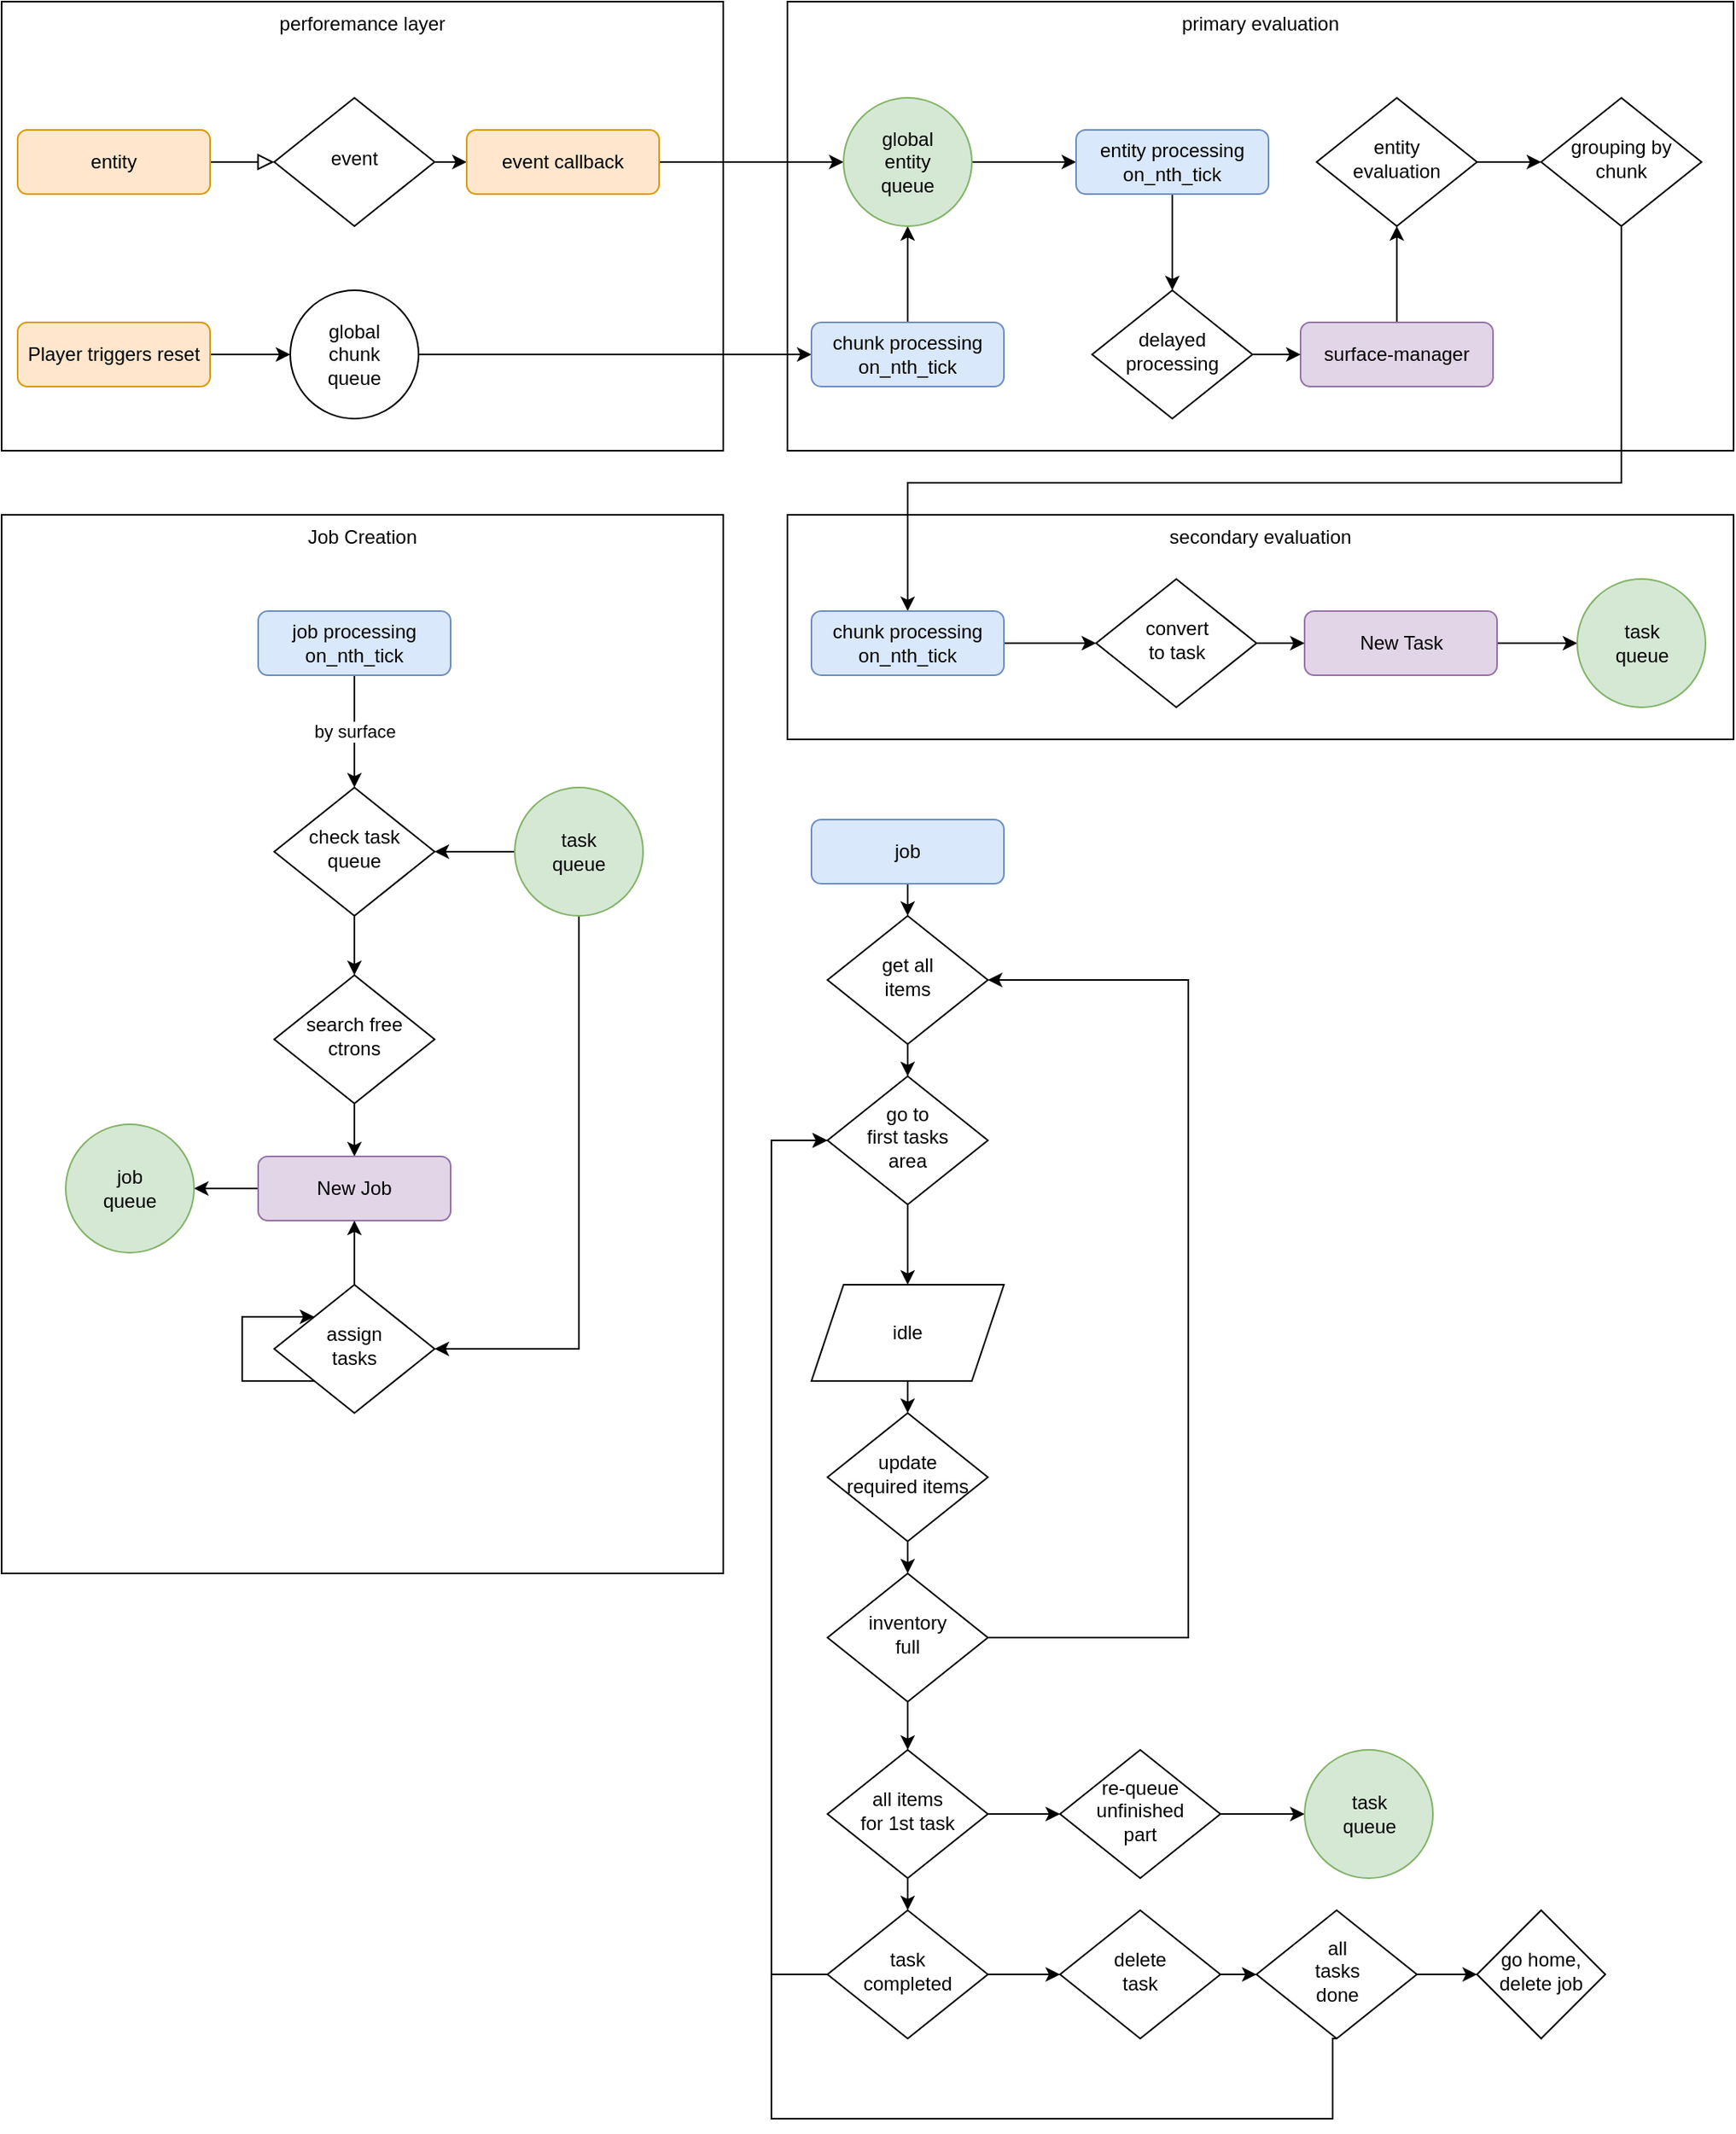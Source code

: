 <mxfile version="17.1.2" type="github">
  <diagram id="C5RBs43oDa-KdzZeNtuy" name="Page-1">
    <mxGraphModel dx="2370" dy="1287" grid="1" gridSize="10" guides="1" tooltips="1" connect="1" arrows="1" fold="1" page="1" pageScale="1" pageWidth="1169" pageHeight="827" math="0" shadow="0">
      <root>
        <mxCell id="WIyWlLk6GJQsqaUBKTNV-0" />
        <mxCell id="WIyWlLk6GJQsqaUBKTNV-1" parent="WIyWlLk6GJQsqaUBKTNV-0" />
        <mxCell id="zSMuD_L03UTI61CqOf46-32" value="secondary evaluation" style="rounded=0;whiteSpace=wrap;html=1;verticalAlign=top;" vertex="1" parent="WIyWlLk6GJQsqaUBKTNV-1">
          <mxGeometry x="500" y="460" width="590" height="140" as="geometry" />
        </mxCell>
        <mxCell id="zSMuD_L03UTI61CqOf46-31" value="primary evaluation" style="rounded=0;whiteSpace=wrap;html=1;verticalAlign=top;" vertex="1" parent="WIyWlLk6GJQsqaUBKTNV-1">
          <mxGeometry x="500" y="140" width="590" height="280" as="geometry" />
        </mxCell>
        <mxCell id="zSMuD_L03UTI61CqOf46-19" value="perforemance layer" style="rounded=0;whiteSpace=wrap;html=1;verticalAlign=top;" vertex="1" parent="WIyWlLk6GJQsqaUBKTNV-1">
          <mxGeometry x="10" y="140" width="450" height="280" as="geometry" />
        </mxCell>
        <mxCell id="WIyWlLk6GJQsqaUBKTNV-2" value="" style="rounded=0;html=1;jettySize=auto;orthogonalLoop=1;fontSize=11;endArrow=block;endFill=0;endSize=8;strokeWidth=1;shadow=0;labelBackgroundColor=none;edgeStyle=orthogonalEdgeStyle;" parent="WIyWlLk6GJQsqaUBKTNV-1" source="WIyWlLk6GJQsqaUBKTNV-3" target="WIyWlLk6GJQsqaUBKTNV-6" edge="1">
          <mxGeometry relative="1" as="geometry" />
        </mxCell>
        <mxCell id="WIyWlLk6GJQsqaUBKTNV-3" value="entity" style="rounded=1;whiteSpace=wrap;html=1;fontSize=12;glass=0;strokeWidth=1;shadow=0;fillColor=#ffe6cc;strokeColor=#d79b00;" parent="WIyWlLk6GJQsqaUBKTNV-1" vertex="1">
          <mxGeometry x="20" y="220" width="120" height="40" as="geometry" />
        </mxCell>
        <mxCell id="zSMuD_L03UTI61CqOf46-24" style="edgeStyle=orthogonalEdgeStyle;rounded=0;orthogonalLoop=1;jettySize=auto;html=1;exitX=1;exitY=0.5;exitDx=0;exitDy=0;entryX=0;entryY=0.5;entryDx=0;entryDy=0;" edge="1" parent="WIyWlLk6GJQsqaUBKTNV-1" source="WIyWlLk6GJQsqaUBKTNV-6" target="WIyWlLk6GJQsqaUBKTNV-7">
          <mxGeometry relative="1" as="geometry" />
        </mxCell>
        <mxCell id="WIyWlLk6GJQsqaUBKTNV-6" value="event" style="rhombus;whiteSpace=wrap;html=1;shadow=0;fontFamily=Helvetica;fontSize=12;align=center;strokeWidth=1;spacing=6;spacingTop=-4;" parent="WIyWlLk6GJQsqaUBKTNV-1" vertex="1">
          <mxGeometry x="180" y="200" width="100" height="80" as="geometry" />
        </mxCell>
        <mxCell id="zSMuD_L03UTI61CqOf46-12" style="edgeStyle=orthogonalEdgeStyle;rounded=0;orthogonalLoop=1;jettySize=auto;html=1;exitX=1;exitY=0.5;exitDx=0;exitDy=0;entryX=0;entryY=0.5;entryDx=0;entryDy=0;" edge="1" parent="WIyWlLk6GJQsqaUBKTNV-1" source="WIyWlLk6GJQsqaUBKTNV-7" target="zSMuD_L03UTI61CqOf46-43">
          <mxGeometry relative="1" as="geometry">
            <mxPoint x="440" y="240" as="sourcePoint" />
            <mxPoint x="525" y="240" as="targetPoint" />
          </mxGeometry>
        </mxCell>
        <mxCell id="WIyWlLk6GJQsqaUBKTNV-7" value="event callback" style="rounded=1;whiteSpace=wrap;html=1;fontSize=12;glass=0;strokeWidth=1;shadow=0;fillColor=#ffe6cc;strokeColor=#d79b00;" parent="WIyWlLk6GJQsqaUBKTNV-1" vertex="1">
          <mxGeometry x="300" y="220" width="120" height="40" as="geometry" />
        </mxCell>
        <mxCell id="zSMuD_L03UTI61CqOf46-22" style="edgeStyle=orthogonalEdgeStyle;rounded=0;orthogonalLoop=1;jettySize=auto;html=1;exitX=1;exitY=0.5;exitDx=0;exitDy=0;entryX=0;entryY=0.5;entryDx=0;entryDy=0;" edge="1" parent="WIyWlLk6GJQsqaUBKTNV-1" source="zSMuD_L03UTI61CqOf46-1" target="zSMuD_L03UTI61CqOf46-46">
          <mxGeometry relative="1" as="geometry">
            <mxPoint x="180" y="360" as="targetPoint" />
          </mxGeometry>
        </mxCell>
        <mxCell id="zSMuD_L03UTI61CqOf46-1" value="Player triggers reset" style="rounded=1;whiteSpace=wrap;html=1;fontSize=12;glass=0;strokeWidth=1;shadow=0;fillColor=#ffe6cc;strokeColor=#d79b00;" vertex="1" parent="WIyWlLk6GJQsqaUBKTNV-1">
          <mxGeometry x="20" y="340" width="120" height="40" as="geometry" />
        </mxCell>
        <mxCell id="zSMuD_L03UTI61CqOf46-23" style="edgeStyle=orthogonalEdgeStyle;rounded=0;orthogonalLoop=1;jettySize=auto;html=1;exitX=1;exitY=0.5;exitDx=0;exitDy=0;entryX=0;entryY=0.5;entryDx=0;entryDy=0;" edge="1" parent="WIyWlLk6GJQsqaUBKTNV-1" source="zSMuD_L03UTI61CqOf46-46" target="zSMuD_L03UTI61CqOf46-5">
          <mxGeometry relative="1" as="geometry">
            <mxPoint x="280" y="360" as="sourcePoint" />
          </mxGeometry>
        </mxCell>
        <mxCell id="zSMuD_L03UTI61CqOf46-8" style="edgeStyle=orthogonalEdgeStyle;rounded=0;orthogonalLoop=1;jettySize=auto;html=1;exitX=0.5;exitY=0;exitDx=0;exitDy=0;entryX=0.5;entryY=1;entryDx=0;entryDy=0;" edge="1" parent="WIyWlLk6GJQsqaUBKTNV-1" source="zSMuD_L03UTI61CqOf46-5">
          <mxGeometry relative="1" as="geometry">
            <mxPoint x="575" y="280" as="targetPoint" />
          </mxGeometry>
        </mxCell>
        <mxCell id="zSMuD_L03UTI61CqOf46-5" value="chunk processing on_nth_tick" style="rounded=1;whiteSpace=wrap;html=1;fontSize=12;glass=0;strokeWidth=1;shadow=0;fillColor=#dae8fc;strokeColor=#6c8ebf;" vertex="1" parent="WIyWlLk6GJQsqaUBKTNV-1">
          <mxGeometry x="515" y="340" width="120" height="40" as="geometry" />
        </mxCell>
        <mxCell id="zSMuD_L03UTI61CqOf46-26" style="edgeStyle=orthogonalEdgeStyle;rounded=0;orthogonalLoop=1;jettySize=auto;html=1;entryX=0;entryY=0.5;entryDx=0;entryDy=0;exitX=1;exitY=0.5;exitDx=0;exitDy=0;" edge="1" parent="WIyWlLk6GJQsqaUBKTNV-1" source="zSMuD_L03UTI61CqOf46-43" target="zSMuD_L03UTI61CqOf46-13">
          <mxGeometry relative="1" as="geometry">
            <mxPoint x="625.0" y="240" as="sourcePoint" />
          </mxGeometry>
        </mxCell>
        <mxCell id="zSMuD_L03UTI61CqOf46-27" style="edgeStyle=orthogonalEdgeStyle;rounded=0;orthogonalLoop=1;jettySize=auto;html=1;exitX=0.5;exitY=1;exitDx=0;exitDy=0;" edge="1" parent="WIyWlLk6GJQsqaUBKTNV-1" source="zSMuD_L03UTI61CqOf46-13">
          <mxGeometry relative="1" as="geometry">
            <mxPoint x="740" y="320" as="targetPoint" />
          </mxGeometry>
        </mxCell>
        <mxCell id="zSMuD_L03UTI61CqOf46-13" value="entity processing on_nth_tick" style="rounded=1;whiteSpace=wrap;html=1;fontSize=12;glass=0;strokeWidth=1;shadow=0;fillColor=#dae8fc;strokeColor=#6c8ebf;" vertex="1" parent="WIyWlLk6GJQsqaUBKTNV-1">
          <mxGeometry x="680" y="220" width="120" height="40" as="geometry" />
        </mxCell>
        <mxCell id="zSMuD_L03UTI61CqOf46-30" style="edgeStyle=orthogonalEdgeStyle;rounded=0;orthogonalLoop=1;jettySize=auto;html=1;" edge="1" parent="WIyWlLk6GJQsqaUBKTNV-1" source="zSMuD_L03UTI61CqOf46-15" target="zSMuD_L03UTI61CqOf46-18">
          <mxGeometry relative="1" as="geometry" />
        </mxCell>
        <mxCell id="zSMuD_L03UTI61CqOf46-15" value="entity&lt;br&gt;evaluation" style="rhombus;whiteSpace=wrap;html=1;shadow=0;fontFamily=Helvetica;fontSize=12;align=center;strokeWidth=1;spacing=6;spacingTop=-4;" vertex="1" parent="WIyWlLk6GJQsqaUBKTNV-1">
          <mxGeometry x="830" y="200" width="100" height="80" as="geometry" />
        </mxCell>
        <mxCell id="zSMuD_L03UTI61CqOf46-29" style="edgeStyle=orthogonalEdgeStyle;rounded=0;orthogonalLoop=1;jettySize=auto;html=1;entryX=0.5;entryY=1;entryDx=0;entryDy=0;" edge="1" parent="WIyWlLk6GJQsqaUBKTNV-1" source="zSMuD_L03UTI61CqOf46-16" target="zSMuD_L03UTI61CqOf46-15">
          <mxGeometry relative="1" as="geometry" />
        </mxCell>
        <mxCell id="zSMuD_L03UTI61CqOf46-16" value="surface-manager" style="rounded=1;whiteSpace=wrap;html=1;fontSize=12;glass=0;strokeWidth=1;shadow=0;fillColor=#e1d5e7;strokeColor=#9673a6;" vertex="1" parent="WIyWlLk6GJQsqaUBKTNV-1">
          <mxGeometry x="820" y="340" width="120" height="40" as="geometry" />
        </mxCell>
        <mxCell id="zSMuD_L03UTI61CqOf46-34" style="edgeStyle=orthogonalEdgeStyle;rounded=0;orthogonalLoop=1;jettySize=auto;html=1;exitX=0.5;exitY=1;exitDx=0;exitDy=0;entryX=0.5;entryY=0;entryDx=0;entryDy=0;entryPerimeter=0;" edge="1" parent="WIyWlLk6GJQsqaUBKTNV-1" source="zSMuD_L03UTI61CqOf46-18" target="zSMuD_L03UTI61CqOf46-33">
          <mxGeometry relative="1" as="geometry">
            <Array as="points">
              <mxPoint x="1020" y="440" />
              <mxPoint x="575" y="440" />
            </Array>
          </mxGeometry>
        </mxCell>
        <mxCell id="zSMuD_L03UTI61CqOf46-18" value="grouping by chunk" style="rhombus;whiteSpace=wrap;html=1;shadow=0;fontFamily=Helvetica;fontSize=12;align=center;strokeWidth=1;spacing=6;spacingTop=-4;" vertex="1" parent="WIyWlLk6GJQsqaUBKTNV-1">
          <mxGeometry x="970" y="200" width="100" height="80" as="geometry" />
        </mxCell>
        <mxCell id="zSMuD_L03UTI61CqOf46-28" style="edgeStyle=orthogonalEdgeStyle;rounded=0;orthogonalLoop=1;jettySize=auto;html=1;exitX=1;exitY=0.5;exitDx=0;exitDy=0;entryX=0;entryY=0.5;entryDx=0;entryDy=0;" edge="1" parent="WIyWlLk6GJQsqaUBKTNV-1" target="zSMuD_L03UTI61CqOf46-16">
          <mxGeometry relative="1" as="geometry">
            <mxPoint x="790" y="360" as="sourcePoint" />
          </mxGeometry>
        </mxCell>
        <mxCell id="zSMuD_L03UTI61CqOf46-21" value="delayed processing" style="rhombus;whiteSpace=wrap;html=1;shadow=0;fontFamily=Helvetica;fontSize=12;align=center;strokeWidth=1;spacing=6;spacingTop=-4;" vertex="1" parent="WIyWlLk6GJQsqaUBKTNV-1">
          <mxGeometry x="690" y="320" width="100" height="80" as="geometry" />
        </mxCell>
        <mxCell id="zSMuD_L03UTI61CqOf46-37" style="edgeStyle=orthogonalEdgeStyle;rounded=0;orthogonalLoop=1;jettySize=auto;html=1;" edge="1" parent="WIyWlLk6GJQsqaUBKTNV-1" source="zSMuD_L03UTI61CqOf46-33" target="zSMuD_L03UTI61CqOf46-36">
          <mxGeometry relative="1" as="geometry" />
        </mxCell>
        <mxCell id="zSMuD_L03UTI61CqOf46-33" value="chunk processing on_nth_tick" style="rounded=1;whiteSpace=wrap;html=1;fontSize=12;glass=0;strokeWidth=1;shadow=0;fillColor=#dae8fc;strokeColor=#6c8ebf;" vertex="1" parent="WIyWlLk6GJQsqaUBKTNV-1">
          <mxGeometry x="515" y="520" width="120" height="40" as="geometry" />
        </mxCell>
        <mxCell id="zSMuD_L03UTI61CqOf46-41" style="edgeStyle=orthogonalEdgeStyle;rounded=0;orthogonalLoop=1;jettySize=auto;html=1;exitX=1;exitY=0.5;exitDx=0;exitDy=0;entryX=0;entryY=0.5;entryDx=0;entryDy=0;" edge="1" parent="WIyWlLk6GJQsqaUBKTNV-1" source="zSMuD_L03UTI61CqOf46-35" target="zSMuD_L03UTI61CqOf46-47">
          <mxGeometry relative="1" as="geometry">
            <mxPoint x="650" y="690" as="targetPoint" />
          </mxGeometry>
        </mxCell>
        <mxCell id="zSMuD_L03UTI61CqOf46-35" value="New Task" style="rounded=1;whiteSpace=wrap;html=1;fontSize=12;glass=0;strokeWidth=1;shadow=0;fillColor=#e1d5e7;strokeColor=#9673a6;" vertex="1" parent="WIyWlLk6GJQsqaUBKTNV-1">
          <mxGeometry x="822.5" y="520" width="120" height="40" as="geometry" />
        </mxCell>
        <mxCell id="zSMuD_L03UTI61CqOf46-38" style="edgeStyle=orthogonalEdgeStyle;rounded=0;orthogonalLoop=1;jettySize=auto;html=1;" edge="1" parent="WIyWlLk6GJQsqaUBKTNV-1" source="zSMuD_L03UTI61CqOf46-36" target="zSMuD_L03UTI61CqOf46-35">
          <mxGeometry relative="1" as="geometry" />
        </mxCell>
        <mxCell id="zSMuD_L03UTI61CqOf46-36" value="convert&lt;br&gt;to task" style="rhombus;whiteSpace=wrap;html=1;shadow=0;fontFamily=Helvetica;fontSize=12;align=center;strokeWidth=1;spacing=6;spacingTop=-4;" vertex="1" parent="WIyWlLk6GJQsqaUBKTNV-1">
          <mxGeometry x="692.5" y="500" width="100" height="80" as="geometry" />
        </mxCell>
        <mxCell id="zSMuD_L03UTI61CqOf46-43" value="&lt;span&gt;global&lt;/span&gt;&lt;br&gt;&lt;span&gt;entity&lt;/span&gt;&lt;br&gt;&lt;span&gt;queue&lt;/span&gt;" style="ellipse;whiteSpace=wrap;html=1;aspect=fixed;rounded=0;fillColor=#d5e8d4;strokeColor=#82b366;" vertex="1" parent="WIyWlLk6GJQsqaUBKTNV-1">
          <mxGeometry x="535" y="200" width="80" height="80" as="geometry" />
        </mxCell>
        <mxCell id="zSMuD_L03UTI61CqOf46-46" value="&lt;span&gt;global&lt;/span&gt;&lt;br&gt;&lt;span&gt;chunk&lt;/span&gt;&lt;br&gt;&lt;span&gt;queue&lt;/span&gt;" style="ellipse;whiteSpace=wrap;html=1;aspect=fixed;rounded=0;" vertex="1" parent="WIyWlLk6GJQsqaUBKTNV-1">
          <mxGeometry x="190" y="320" width="80" height="80" as="geometry" />
        </mxCell>
        <mxCell id="zSMuD_L03UTI61CqOf46-47" value="&lt;span&gt;task&lt;/span&gt;&lt;br&gt;&lt;span&gt;queue&lt;/span&gt;" style="ellipse;whiteSpace=wrap;html=1;aspect=fixed;rounded=0;fillColor=#d5e8d4;strokeColor=#82b366;" vertex="1" parent="WIyWlLk6GJQsqaUBKTNV-1">
          <mxGeometry x="992.5" y="500" width="80" height="80" as="geometry" />
        </mxCell>
        <mxCell id="zSMuD_L03UTI61CqOf46-48" value="Job Creation" style="rounded=0;whiteSpace=wrap;html=1;verticalAlign=top;" vertex="1" parent="WIyWlLk6GJQsqaUBKTNV-1">
          <mxGeometry x="10" y="460" width="450" height="660" as="geometry" />
        </mxCell>
        <mxCell id="zSMuD_L03UTI61CqOf46-53" value="by surface" style="edgeStyle=orthogonalEdgeStyle;rounded=0;orthogonalLoop=1;jettySize=auto;html=1;" edge="1" parent="WIyWlLk6GJQsqaUBKTNV-1" source="zSMuD_L03UTI61CqOf46-49" target="zSMuD_L03UTI61CqOf46-50">
          <mxGeometry relative="1" as="geometry" />
        </mxCell>
        <mxCell id="zSMuD_L03UTI61CqOf46-49" value="job processing on_nth_tick" style="rounded=1;whiteSpace=wrap;html=1;fontSize=12;glass=0;strokeWidth=1;shadow=0;fillColor=#dae8fc;strokeColor=#6c8ebf;" vertex="1" parent="WIyWlLk6GJQsqaUBKTNV-1">
          <mxGeometry x="170" y="520" width="120" height="40" as="geometry" />
        </mxCell>
        <mxCell id="zSMuD_L03UTI61CqOf46-54" value="" style="edgeStyle=orthogonalEdgeStyle;rounded=0;orthogonalLoop=1;jettySize=auto;html=1;" edge="1" parent="WIyWlLk6GJQsqaUBKTNV-1" source="zSMuD_L03UTI61CqOf46-50" target="zSMuD_L03UTI61CqOf46-51">
          <mxGeometry relative="1" as="geometry" />
        </mxCell>
        <mxCell id="zSMuD_L03UTI61CqOf46-50" value="&lt;span&gt;check task&lt;/span&gt;&lt;br&gt;&lt;span&gt;queue&lt;br&gt;&lt;/span&gt;" style="rhombus;whiteSpace=wrap;html=1;shadow=0;fontFamily=Helvetica;fontSize=12;align=center;strokeWidth=1;spacing=6;spacingTop=-4;" vertex="1" parent="WIyWlLk6GJQsqaUBKTNV-1">
          <mxGeometry x="180" y="630" width="100" height="80" as="geometry" />
        </mxCell>
        <mxCell id="zSMuD_L03UTI61CqOf46-67" style="edgeStyle=orthogonalEdgeStyle;rounded=0;orthogonalLoop=1;jettySize=auto;html=1;exitX=0.5;exitY=1;exitDx=0;exitDy=0;entryX=0.5;entryY=0;entryDx=0;entryDy=0;" edge="1" parent="WIyWlLk6GJQsqaUBKTNV-1" source="zSMuD_L03UTI61CqOf46-51" target="zSMuD_L03UTI61CqOf46-62">
          <mxGeometry relative="1" as="geometry" />
        </mxCell>
        <mxCell id="zSMuD_L03UTI61CqOf46-51" value="&lt;span&gt;search free ctrons&lt;/span&gt;&lt;span&gt;&lt;br&gt;&lt;/span&gt;" style="rhombus;whiteSpace=wrap;html=1;shadow=0;fontFamily=Helvetica;fontSize=12;align=center;strokeWidth=1;spacing=6;spacingTop=-4;" vertex="1" parent="WIyWlLk6GJQsqaUBKTNV-1">
          <mxGeometry x="180" y="747" width="100" height="80" as="geometry" />
        </mxCell>
        <mxCell id="zSMuD_L03UTI61CqOf46-61" value="" style="edgeStyle=orthogonalEdgeStyle;rounded=0;orthogonalLoop=1;jettySize=auto;html=1;" edge="1" parent="WIyWlLk6GJQsqaUBKTNV-1" source="zSMuD_L03UTI61CqOf46-60" target="zSMuD_L03UTI61CqOf46-50">
          <mxGeometry relative="1" as="geometry" />
        </mxCell>
        <mxCell id="zSMuD_L03UTI61CqOf46-69" style="edgeStyle=orthogonalEdgeStyle;rounded=0;orthogonalLoop=1;jettySize=auto;html=1;exitX=0.5;exitY=1;exitDx=0;exitDy=0;entryX=1;entryY=0.5;entryDx=0;entryDy=0;" edge="1" parent="WIyWlLk6GJQsqaUBKTNV-1" source="zSMuD_L03UTI61CqOf46-60" target="zSMuD_L03UTI61CqOf46-63">
          <mxGeometry relative="1" as="geometry" />
        </mxCell>
        <mxCell id="zSMuD_L03UTI61CqOf46-60" value="&lt;span&gt;task&lt;/span&gt;&lt;br&gt;&lt;span&gt;queue&lt;/span&gt;" style="ellipse;whiteSpace=wrap;html=1;aspect=fixed;rounded=0;fillColor=#d5e8d4;strokeColor=#82b366;" vertex="1" parent="WIyWlLk6GJQsqaUBKTNV-1">
          <mxGeometry x="330" y="630" width="80" height="80" as="geometry" />
        </mxCell>
        <mxCell id="zSMuD_L03UTI61CqOf46-73" value="" style="edgeStyle=orthogonalEdgeStyle;rounded=0;orthogonalLoop=1;jettySize=auto;html=1;" edge="1" parent="WIyWlLk6GJQsqaUBKTNV-1" source="zSMuD_L03UTI61CqOf46-62" target="zSMuD_L03UTI61CqOf46-71">
          <mxGeometry relative="1" as="geometry" />
        </mxCell>
        <mxCell id="zSMuD_L03UTI61CqOf46-62" value="New Job" style="rounded=1;whiteSpace=wrap;html=1;fontSize=12;glass=0;strokeWidth=1;shadow=0;fillColor=#e1d5e7;strokeColor=#9673a6;" vertex="1" parent="WIyWlLk6GJQsqaUBKTNV-1">
          <mxGeometry x="170" y="860" width="120" height="40" as="geometry" />
        </mxCell>
        <mxCell id="zSMuD_L03UTI61CqOf46-72" value="" style="edgeStyle=orthogonalEdgeStyle;rounded=0;orthogonalLoop=1;jettySize=auto;html=1;" edge="1" parent="WIyWlLk6GJQsqaUBKTNV-1" source="zSMuD_L03UTI61CqOf46-63" target="zSMuD_L03UTI61CqOf46-62">
          <mxGeometry relative="1" as="geometry" />
        </mxCell>
        <mxCell id="zSMuD_L03UTI61CqOf46-63" value="assign&lt;br&gt;tasks" style="rhombus;whiteSpace=wrap;html=1;shadow=0;fontFamily=Helvetica;fontSize=12;align=center;strokeWidth=1;spacing=6;spacingTop=-4;" vertex="1" parent="WIyWlLk6GJQsqaUBKTNV-1">
          <mxGeometry x="180" y="940" width="100" height="80" as="geometry" />
        </mxCell>
        <mxCell id="zSMuD_L03UTI61CqOf46-70" style="edgeStyle=orthogonalEdgeStyle;rounded=0;orthogonalLoop=1;jettySize=auto;html=1;exitX=0;exitY=1;exitDx=0;exitDy=0;entryX=0;entryY=0;entryDx=0;entryDy=0;" edge="1" parent="WIyWlLk6GJQsqaUBKTNV-1" source="zSMuD_L03UTI61CqOf46-63" target="zSMuD_L03UTI61CqOf46-63">
          <mxGeometry relative="1" as="geometry">
            <Array as="points">
              <mxPoint x="160" y="1000" />
              <mxPoint x="160" y="960" />
            </Array>
          </mxGeometry>
        </mxCell>
        <mxCell id="zSMuD_L03UTI61CqOf46-71" value="&lt;span&gt;job&lt;/span&gt;&lt;br&gt;&lt;span&gt;queue&lt;/span&gt;" style="ellipse;whiteSpace=wrap;html=1;aspect=fixed;rounded=0;fillColor=#d5e8d4;strokeColor=#82b366;" vertex="1" parent="WIyWlLk6GJQsqaUBKTNV-1">
          <mxGeometry x="50" y="840" width="80" height="80" as="geometry" />
        </mxCell>
        <mxCell id="zSMuD_L03UTI61CqOf46-89" style="edgeStyle=orthogonalEdgeStyle;rounded=0;orthogonalLoop=1;jettySize=auto;html=1;exitX=0.5;exitY=1;exitDx=0;exitDy=0;entryX=0.5;entryY=0;entryDx=0;entryDy=0;" edge="1" parent="WIyWlLk6GJQsqaUBKTNV-1" source="zSMuD_L03UTI61CqOf46-74" target="zSMuD_L03UTI61CqOf46-75">
          <mxGeometry relative="1" as="geometry" />
        </mxCell>
        <mxCell id="zSMuD_L03UTI61CqOf46-74" value="job" style="rounded=1;whiteSpace=wrap;html=1;fontSize=12;glass=0;strokeWidth=1;shadow=0;fillColor=#dae8fc;strokeColor=#6c8ebf;" vertex="1" parent="WIyWlLk6GJQsqaUBKTNV-1">
          <mxGeometry x="515" y="650" width="120" height="40" as="geometry" />
        </mxCell>
        <mxCell id="zSMuD_L03UTI61CqOf46-88" style="edgeStyle=orthogonalEdgeStyle;rounded=0;orthogonalLoop=1;jettySize=auto;html=1;exitX=0.5;exitY=1;exitDx=0;exitDy=0;" edge="1" parent="WIyWlLk6GJQsqaUBKTNV-1" source="zSMuD_L03UTI61CqOf46-75" target="zSMuD_L03UTI61CqOf46-76">
          <mxGeometry relative="1" as="geometry" />
        </mxCell>
        <mxCell id="zSMuD_L03UTI61CqOf46-75" value="&lt;span&gt;get all&lt;br&gt;items&lt;br&gt;&lt;/span&gt;" style="rhombus;whiteSpace=wrap;html=1;shadow=0;fontFamily=Helvetica;fontSize=12;align=center;strokeWidth=1;spacing=6;spacingTop=-4;" vertex="1" parent="WIyWlLk6GJQsqaUBKTNV-1">
          <mxGeometry x="525" y="710" width="100" height="80" as="geometry" />
        </mxCell>
        <mxCell id="zSMuD_L03UTI61CqOf46-87" style="edgeStyle=orthogonalEdgeStyle;rounded=0;orthogonalLoop=1;jettySize=auto;html=1;entryX=0.5;entryY=0;entryDx=0;entryDy=0;" edge="1" parent="WIyWlLk6GJQsqaUBKTNV-1" source="zSMuD_L03UTI61CqOf46-76" target="zSMuD_L03UTI61CqOf46-80">
          <mxGeometry relative="1" as="geometry" />
        </mxCell>
        <mxCell id="zSMuD_L03UTI61CqOf46-76" value="&lt;span&gt;go to &lt;br&gt;first tasks&lt;br&gt;area&lt;br&gt;&lt;/span&gt;" style="rhombus;whiteSpace=wrap;html=1;shadow=0;fontFamily=Helvetica;fontSize=12;align=center;strokeWidth=1;spacing=6;spacingTop=-4;" vertex="1" parent="WIyWlLk6GJQsqaUBKTNV-1">
          <mxGeometry x="525" y="810" width="100" height="80" as="geometry" />
        </mxCell>
        <mxCell id="zSMuD_L03UTI61CqOf46-85" value="" style="edgeStyle=orthogonalEdgeStyle;rounded=0;orthogonalLoop=1;jettySize=auto;html=1;" edge="1" parent="WIyWlLk6GJQsqaUBKTNV-1" source="zSMuD_L03UTI61CqOf46-78" target="zSMuD_L03UTI61CqOf46-79">
          <mxGeometry relative="1" as="geometry" />
        </mxCell>
        <mxCell id="zSMuD_L03UTI61CqOf46-91" style="edgeStyle=orthogonalEdgeStyle;rounded=0;orthogonalLoop=1;jettySize=auto;html=1;exitX=1;exitY=0.5;exitDx=0;exitDy=0;entryX=1;entryY=0.5;entryDx=0;entryDy=0;" edge="1" parent="WIyWlLk6GJQsqaUBKTNV-1" source="zSMuD_L03UTI61CqOf46-78" target="zSMuD_L03UTI61CqOf46-75">
          <mxGeometry relative="1" as="geometry">
            <Array as="points">
              <mxPoint x="750" y="1160" />
              <mxPoint x="750" y="750" />
            </Array>
          </mxGeometry>
        </mxCell>
        <mxCell id="zSMuD_L03UTI61CqOf46-78" value="&lt;span&gt;inventory&lt;br&gt;full&lt;br&gt;&lt;/span&gt;" style="rhombus;whiteSpace=wrap;html=1;shadow=0;fontFamily=Helvetica;fontSize=12;align=center;strokeWidth=1;spacing=6;spacingTop=-4;" vertex="1" parent="WIyWlLk6GJQsqaUBKTNV-1">
          <mxGeometry x="525" y="1120" width="100" height="80" as="geometry" />
        </mxCell>
        <mxCell id="zSMuD_L03UTI61CqOf46-94" style="edgeStyle=orthogonalEdgeStyle;rounded=0;orthogonalLoop=1;jettySize=auto;html=1;exitX=1;exitY=0.5;exitDx=0;exitDy=0;entryX=0;entryY=0.5;entryDx=0;entryDy=0;" edge="1" parent="WIyWlLk6GJQsqaUBKTNV-1" source="zSMuD_L03UTI61CqOf46-79" target="zSMuD_L03UTI61CqOf46-81">
          <mxGeometry relative="1" as="geometry" />
        </mxCell>
        <mxCell id="zSMuD_L03UTI61CqOf46-98" style="edgeStyle=orthogonalEdgeStyle;rounded=0;orthogonalLoop=1;jettySize=auto;html=1;exitX=0.5;exitY=1;exitDx=0;exitDy=0;entryX=0.5;entryY=0;entryDx=0;entryDy=0;" edge="1" parent="WIyWlLk6GJQsqaUBKTNV-1" source="zSMuD_L03UTI61CqOf46-79" target="zSMuD_L03UTI61CqOf46-97">
          <mxGeometry relative="1" as="geometry" />
        </mxCell>
        <mxCell id="zSMuD_L03UTI61CqOf46-79" value="&lt;span&gt;all items&lt;br&gt;for 1st task&lt;br&gt;&lt;/span&gt;" style="rhombus;whiteSpace=wrap;html=1;shadow=0;fontFamily=Helvetica;fontSize=12;align=center;strokeWidth=1;spacing=6;spacingTop=-4;" vertex="1" parent="WIyWlLk6GJQsqaUBKTNV-1">
          <mxGeometry x="525" y="1230" width="100" height="80" as="geometry" />
        </mxCell>
        <mxCell id="zSMuD_L03UTI61CqOf46-92" style="edgeStyle=orthogonalEdgeStyle;rounded=0;orthogonalLoop=1;jettySize=auto;html=1;exitX=0.5;exitY=1;exitDx=0;exitDy=0;entryX=0.5;entryY=0;entryDx=0;entryDy=0;" edge="1" parent="WIyWlLk6GJQsqaUBKTNV-1" source="zSMuD_L03UTI61CqOf46-80" target="zSMuD_L03UTI61CqOf46-82">
          <mxGeometry relative="1" as="geometry" />
        </mxCell>
        <mxCell id="zSMuD_L03UTI61CqOf46-80" value="idle" style="shape=parallelogram;perimeter=parallelogramPerimeter;whiteSpace=wrap;html=1;fixedSize=1;rounded=0;" vertex="1" parent="WIyWlLk6GJQsqaUBKTNV-1">
          <mxGeometry x="515" y="940" width="120" height="60" as="geometry" />
        </mxCell>
        <mxCell id="zSMuD_L03UTI61CqOf46-96" value="" style="edgeStyle=orthogonalEdgeStyle;rounded=0;orthogonalLoop=1;jettySize=auto;html=1;" edge="1" parent="WIyWlLk6GJQsqaUBKTNV-1" source="zSMuD_L03UTI61CqOf46-81" target="zSMuD_L03UTI61CqOf46-95">
          <mxGeometry relative="1" as="geometry" />
        </mxCell>
        <mxCell id="zSMuD_L03UTI61CqOf46-81" value="&lt;span&gt;re-queue&lt;br&gt;unfinished&lt;br&gt;part&lt;br&gt;&lt;/span&gt;" style="rhombus;whiteSpace=wrap;html=1;shadow=0;fontFamily=Helvetica;fontSize=12;align=center;strokeWidth=1;spacing=6;spacingTop=-4;" vertex="1" parent="WIyWlLk6GJQsqaUBKTNV-1">
          <mxGeometry x="670" y="1230" width="100" height="80" as="geometry" />
        </mxCell>
        <mxCell id="zSMuD_L03UTI61CqOf46-93" style="edgeStyle=orthogonalEdgeStyle;rounded=0;orthogonalLoop=1;jettySize=auto;html=1;exitX=0.5;exitY=1;exitDx=0;exitDy=0;entryX=0.5;entryY=0;entryDx=0;entryDy=0;" edge="1" parent="WIyWlLk6GJQsqaUBKTNV-1" source="zSMuD_L03UTI61CqOf46-82" target="zSMuD_L03UTI61CqOf46-78">
          <mxGeometry relative="1" as="geometry" />
        </mxCell>
        <mxCell id="zSMuD_L03UTI61CqOf46-82" value="&lt;span&gt;update&lt;br&gt;required items&lt;br&gt;&lt;/span&gt;" style="rhombus;whiteSpace=wrap;html=1;shadow=0;fontFamily=Helvetica;fontSize=12;align=center;strokeWidth=1;spacing=6;spacingTop=-4;" vertex="1" parent="WIyWlLk6GJQsqaUBKTNV-1">
          <mxGeometry x="525" y="1020" width="100" height="80" as="geometry" />
        </mxCell>
        <mxCell id="zSMuD_L03UTI61CqOf46-95" value="&lt;span&gt;task&lt;/span&gt;&lt;br&gt;&lt;span&gt;queue&lt;/span&gt;" style="ellipse;whiteSpace=wrap;html=1;aspect=fixed;rounded=0;fillColor=#d5e8d4;strokeColor=#82b366;" vertex="1" parent="WIyWlLk6GJQsqaUBKTNV-1">
          <mxGeometry x="822.5" y="1230" width="80" height="80" as="geometry" />
        </mxCell>
        <mxCell id="zSMuD_L03UTI61CqOf46-100" value="" style="edgeStyle=orthogonalEdgeStyle;rounded=0;orthogonalLoop=1;jettySize=auto;html=1;" edge="1" parent="WIyWlLk6GJQsqaUBKTNV-1" source="zSMuD_L03UTI61CqOf46-97" target="zSMuD_L03UTI61CqOf46-99">
          <mxGeometry relative="1" as="geometry" />
        </mxCell>
        <mxCell id="zSMuD_L03UTI61CqOf46-101" style="edgeStyle=orthogonalEdgeStyle;rounded=0;orthogonalLoop=1;jettySize=auto;html=1;exitX=0.5;exitY=1;exitDx=0;exitDy=0;entryX=0;entryY=0.5;entryDx=0;entryDy=0;" edge="1" parent="WIyWlLk6GJQsqaUBKTNV-1" source="zSMuD_L03UTI61CqOf46-103" target="zSMuD_L03UTI61CqOf46-76">
          <mxGeometry relative="1" as="geometry">
            <Array as="points">
              <mxPoint x="840" y="1410" />
              <mxPoint x="840" y="1460" />
              <mxPoint x="490" y="1460" />
              <mxPoint x="490" y="850" />
            </Array>
          </mxGeometry>
        </mxCell>
        <mxCell id="zSMuD_L03UTI61CqOf46-102" style="edgeStyle=orthogonalEdgeStyle;rounded=0;orthogonalLoop=1;jettySize=auto;html=1;exitX=0;exitY=0.5;exitDx=0;exitDy=0;" edge="1" parent="WIyWlLk6GJQsqaUBKTNV-1" source="zSMuD_L03UTI61CqOf46-97">
          <mxGeometry relative="1" as="geometry">
            <mxPoint x="524.647" y="850" as="targetPoint" />
            <Array as="points">
              <mxPoint x="490" y="1370" />
              <mxPoint x="490" y="850" />
            </Array>
          </mxGeometry>
        </mxCell>
        <mxCell id="zSMuD_L03UTI61CqOf46-97" value="&lt;span&gt;task&lt;br&gt;completed&lt;br&gt;&lt;/span&gt;" style="rhombus;whiteSpace=wrap;html=1;shadow=0;fontFamily=Helvetica;fontSize=12;align=center;strokeWidth=1;spacing=6;spacingTop=-4;" vertex="1" parent="WIyWlLk6GJQsqaUBKTNV-1">
          <mxGeometry x="525" y="1330" width="100" height="80" as="geometry" />
        </mxCell>
        <mxCell id="zSMuD_L03UTI61CqOf46-109" style="edgeStyle=orthogonalEdgeStyle;rounded=0;orthogonalLoop=1;jettySize=auto;html=1;exitX=1;exitY=0.5;exitDx=0;exitDy=0;entryX=0;entryY=0.5;entryDx=0;entryDy=0;" edge="1" parent="WIyWlLk6GJQsqaUBKTNV-1" source="zSMuD_L03UTI61CqOf46-99" target="zSMuD_L03UTI61CqOf46-103">
          <mxGeometry relative="1" as="geometry" />
        </mxCell>
        <mxCell id="zSMuD_L03UTI61CqOf46-99" value="&lt;span&gt;delete&lt;br&gt;task&lt;br&gt;&lt;/span&gt;" style="rhombus;whiteSpace=wrap;html=1;shadow=0;fontFamily=Helvetica;fontSize=12;align=center;strokeWidth=1;spacing=6;spacingTop=-4;" vertex="1" parent="WIyWlLk6GJQsqaUBKTNV-1">
          <mxGeometry x="670" y="1330" width="100" height="80" as="geometry" />
        </mxCell>
        <mxCell id="zSMuD_L03UTI61CqOf46-107" value="" style="edgeStyle=orthogonalEdgeStyle;rounded=0;orthogonalLoop=1;jettySize=auto;html=1;" edge="1" parent="WIyWlLk6GJQsqaUBKTNV-1" source="zSMuD_L03UTI61CqOf46-103" target="zSMuD_L03UTI61CqOf46-106">
          <mxGeometry relative="1" as="geometry" />
        </mxCell>
        <mxCell id="zSMuD_L03UTI61CqOf46-103" value="&lt;span&gt;all&lt;br&gt;tasks&lt;br&gt;done&lt;br&gt;&lt;/span&gt;" style="rhombus;whiteSpace=wrap;html=1;shadow=0;fontFamily=Helvetica;fontSize=12;align=center;strokeWidth=1;spacing=6;spacingTop=-4;" vertex="1" parent="WIyWlLk6GJQsqaUBKTNV-1">
          <mxGeometry x="792.5" y="1330" width="100" height="80" as="geometry" />
        </mxCell>
        <mxCell id="zSMuD_L03UTI61CqOf46-106" value="go home,&lt;br&gt;delete job" style="rhombus;whiteSpace=wrap;html=1;shadow=0;strokeWidth=1;spacing=6;spacingTop=-4;" vertex="1" parent="WIyWlLk6GJQsqaUBKTNV-1">
          <mxGeometry x="930" y="1330" width="80" height="80" as="geometry" />
        </mxCell>
      </root>
    </mxGraphModel>
  </diagram>
</mxfile>
